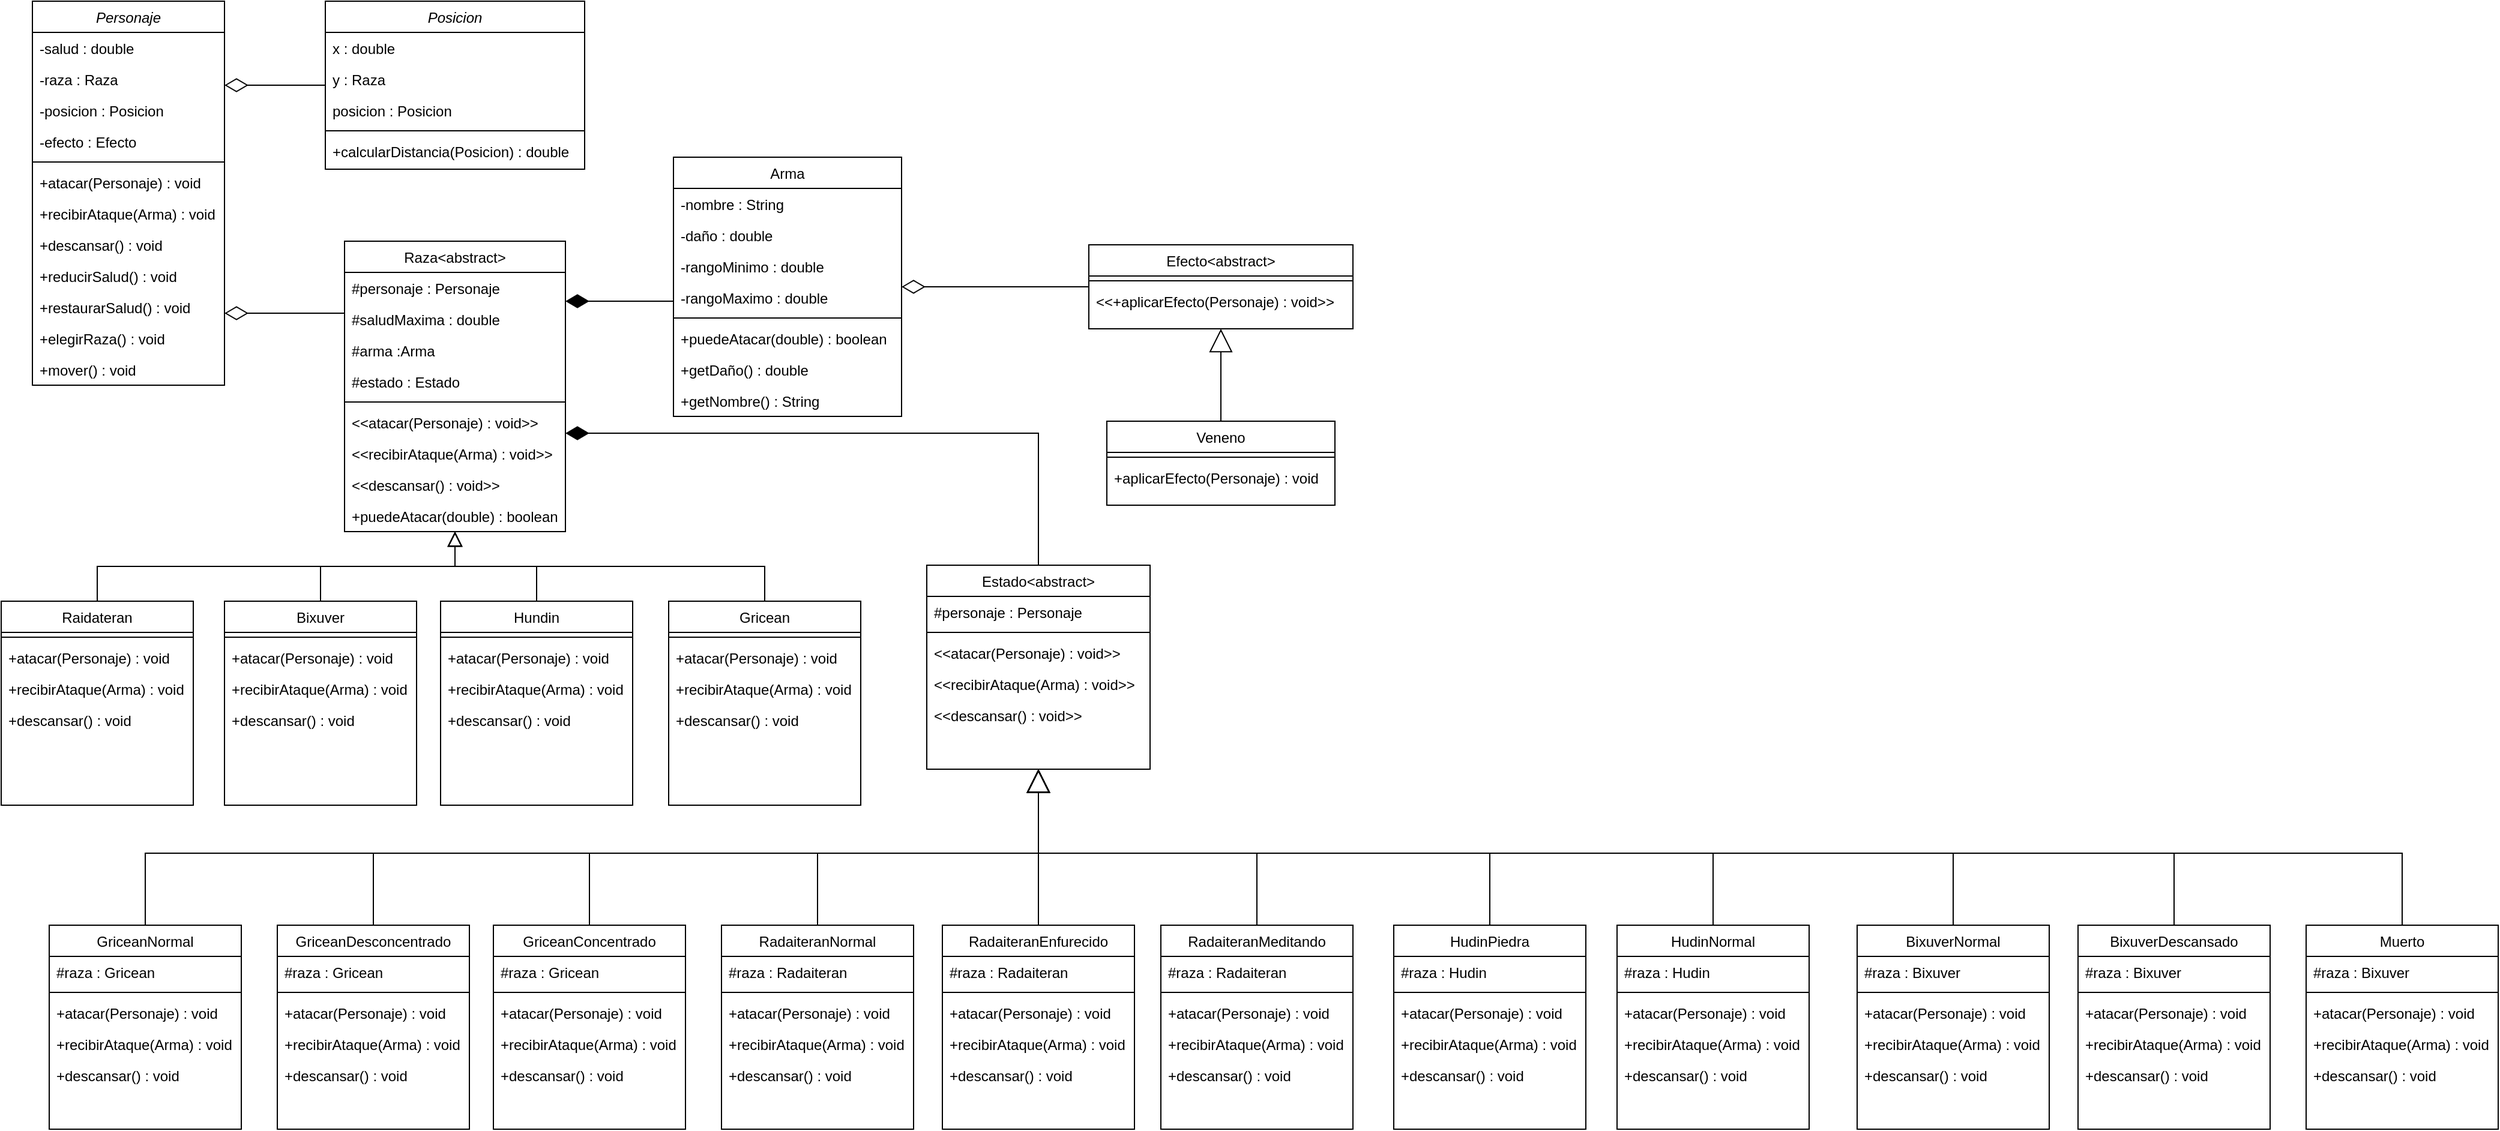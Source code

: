 <mxfile version="14.6.13" type="device"><diagram id="sME_rO4m1SNO10DToMWb" name="Diagrama de Clases"><mxGraphModel dx="1209" dy="706" grid="1" gridSize="10" guides="1" tooltips="1" connect="1" arrows="1" fold="1" page="1" pageScale="1" pageWidth="827" pageHeight="1169" math="0" shadow="0"><root><mxCell id="cD3tNGXWczzvso1LRP2C-0"/><mxCell id="cD3tNGXWczzvso1LRP2C-1" parent="cD3tNGXWczzvso1LRP2C-0"/><mxCell id="-Hgrl1qfv0uFkdF4C7I_-9" style="edgeStyle=orthogonalEdgeStyle;rounded=0;orthogonalLoop=1;jettySize=auto;html=1;endArrow=diamondThin;endFill=0;endSize=17;" parent="cD3tNGXWczzvso1LRP2C-1" source="-Hgrl1qfv0uFkdF4C7I_-1" target="CgbxHy-7wSSaci2g9lgz-0" edge="1"><mxGeometry relative="1" as="geometry"><Array as="points"><mxPoint x="210" y="90"/><mxPoint x="210" y="90"/></Array></mxGeometry></mxCell><mxCell id="CgbxHy-7wSSaci2g9lgz-0" value="Personaje" style="swimlane;fontStyle=2;align=center;verticalAlign=top;childLayout=stackLayout;horizontal=1;startSize=26;horizontalStack=0;resizeParent=1;resizeLast=0;collapsible=1;marginBottom=0;rounded=0;shadow=0;strokeWidth=1;" parent="cD3tNGXWczzvso1LRP2C-1" vertex="1"><mxGeometry x="26" y="20" width="160" height="320" as="geometry"><mxRectangle x="230" y="140" width="160" height="26" as="alternateBounds"/></mxGeometry></mxCell><mxCell id="CgbxHy-7wSSaci2g9lgz-2" value="-salud : double" style="text;align=left;verticalAlign=top;spacingLeft=4;spacingRight=4;overflow=hidden;rotatable=0;points=[[0,0.5],[1,0.5]];portConstraint=eastwest;rounded=0;shadow=0;html=0;" parent="CgbxHy-7wSSaci2g9lgz-0" vertex="1"><mxGeometry y="26" width="160" height="26" as="geometry"/></mxCell><mxCell id="CgbxHy-7wSSaci2g9lgz-3" value="-raza : Raza" style="text;align=left;verticalAlign=top;spacingLeft=4;spacingRight=4;overflow=hidden;rotatable=0;points=[[0,0.5],[1,0.5]];portConstraint=eastwest;rounded=0;shadow=0;html=0;" parent="CgbxHy-7wSSaci2g9lgz-0" vertex="1"><mxGeometry y="52" width="160" height="26" as="geometry"/></mxCell><mxCell id="CgbxHy-7wSSaci2g9lgz-67" value="-posicion : Posicion" style="text;align=left;verticalAlign=top;spacingLeft=4;spacingRight=4;overflow=hidden;rotatable=0;points=[[0,0.5],[1,0.5]];portConstraint=eastwest;rounded=0;shadow=0;html=0;" parent="CgbxHy-7wSSaci2g9lgz-0" vertex="1"><mxGeometry y="78" width="160" height="26" as="geometry"/></mxCell><mxCell id="-Hgrl1qfv0uFkdF4C7I_-45" value="-efecto : Efecto" style="text;align=left;verticalAlign=top;spacingLeft=4;spacingRight=4;overflow=hidden;rotatable=0;points=[[0,0.5],[1,0.5]];portConstraint=eastwest;rounded=0;shadow=0;html=0;" parent="CgbxHy-7wSSaci2g9lgz-0" vertex="1"><mxGeometry y="104" width="160" height="26" as="geometry"/></mxCell><mxCell id="CgbxHy-7wSSaci2g9lgz-5" value="" style="line;html=1;strokeWidth=1;align=left;verticalAlign=middle;spacingTop=-1;spacingLeft=3;spacingRight=3;rotatable=0;labelPosition=right;points=[];portConstraint=eastwest;" parent="CgbxHy-7wSSaci2g9lgz-0" vertex="1"><mxGeometry y="130" width="160" height="8" as="geometry"/></mxCell><mxCell id="CgbxHy-7wSSaci2g9lgz-63" value="+atacar(Personaje) : void" style="text;align=left;verticalAlign=top;spacingLeft=4;spacingRight=4;overflow=hidden;rotatable=0;points=[[0,0.5],[1,0.5]];portConstraint=eastwest;" parent="CgbxHy-7wSSaci2g9lgz-0" vertex="1"><mxGeometry y="138" width="160" height="26" as="geometry"/></mxCell><mxCell id="CgbxHy-7wSSaci2g9lgz-64" value="+recibirAtaque(Arma) : void" style="text;align=left;verticalAlign=top;spacingLeft=4;spacingRight=4;overflow=hidden;rotatable=0;points=[[0,0.5],[1,0.5]];portConstraint=eastwest;" parent="CgbxHy-7wSSaci2g9lgz-0" vertex="1"><mxGeometry y="164" width="160" height="26" as="geometry"/></mxCell><mxCell id="CgbxHy-7wSSaci2g9lgz-65" value="+descansar() : void" style="text;align=left;verticalAlign=top;spacingLeft=4;spacingRight=4;overflow=hidden;rotatable=0;points=[[0,0.5],[1,0.5]];portConstraint=eastwest;" parent="CgbxHy-7wSSaci2g9lgz-0" vertex="1"><mxGeometry y="190" width="160" height="26" as="geometry"/></mxCell><mxCell id="-Hgrl1qfv0uFkdF4C7I_-10" value="+reducirSalud() : void" style="text;align=left;verticalAlign=top;spacingLeft=4;spacingRight=4;overflow=hidden;rotatable=0;points=[[0,0.5],[1,0.5]];portConstraint=eastwest;" parent="CgbxHy-7wSSaci2g9lgz-0" vertex="1"><mxGeometry y="216" width="160" height="26" as="geometry"/></mxCell><mxCell id="-Hgrl1qfv0uFkdF4C7I_-11" value="+restaurarSalud() : void" style="text;align=left;verticalAlign=top;spacingLeft=4;spacingRight=4;overflow=hidden;rotatable=0;points=[[0,0.5],[1,0.5]];portConstraint=eastwest;" parent="CgbxHy-7wSSaci2g9lgz-0" vertex="1"><mxGeometry y="242" width="160" height="26" as="geometry"/></mxCell><mxCell id="-Hgrl1qfv0uFkdF4C7I_-13" value="+elegirRaza() : void" style="text;align=left;verticalAlign=top;spacingLeft=4;spacingRight=4;overflow=hidden;rotatable=0;points=[[0,0.5],[1,0.5]];portConstraint=eastwest;" parent="CgbxHy-7wSSaci2g9lgz-0" vertex="1"><mxGeometry y="268" width="160" height="26" as="geometry"/></mxCell><mxCell id="-Hgrl1qfv0uFkdF4C7I_-14" value="+mover() : void" style="text;align=left;verticalAlign=top;spacingLeft=4;spacingRight=4;overflow=hidden;rotatable=0;points=[[0,0.5],[1,0.5]];portConstraint=eastwest;" parent="CgbxHy-7wSSaci2g9lgz-0" vertex="1"><mxGeometry y="294" width="160" height="26" as="geometry"/></mxCell><mxCell id="CgbxHy-7wSSaci2g9lgz-6" value="" style="endArrow=block;endSize=10;endFill=0;shadow=0;strokeWidth=1;rounded=0;edgeStyle=elbowEdgeStyle;elbow=vertical;" parent="cD3tNGXWczzvso1LRP2C-1" source="CgbxHy-7wSSaci2g9lgz-39" target="CgbxHy-7wSSaci2g9lgz-8" edge="1"><mxGeometry width="160" relative="1" as="geometry"><mxPoint x="226" y="510" as="sourcePoint"/><mxPoint x="-54" y="323" as="targetPoint"/></mxGeometry></mxCell><mxCell id="CgbxHy-7wSSaci2g9lgz-7" value="" style="endArrow=block;endSize=10;endFill=0;shadow=0;strokeWidth=1;rounded=0;edgeStyle=elbowEdgeStyle;elbow=vertical;" parent="cD3tNGXWczzvso1LRP2C-1" source="CgbxHy-7wSSaci2g9lgz-25" target="CgbxHy-7wSSaci2g9lgz-8" edge="1"><mxGeometry width="160" relative="1" as="geometry"><mxPoint x="446" y="530" as="sourcePoint"/><mxPoint x="56" y="391" as="targetPoint"/></mxGeometry></mxCell><mxCell id="CgbxHy-7wSSaci2g9lgz-8" value="Raza&lt;abstract&gt;" style="swimlane;fontStyle=0;align=center;verticalAlign=top;childLayout=stackLayout;horizontal=1;startSize=26;horizontalStack=0;resizeParent=1;resizeLast=0;collapsible=1;marginBottom=0;rounded=0;shadow=0;strokeWidth=1;" parent="cD3tNGXWczzvso1LRP2C-1" vertex="1"><mxGeometry x="286" y="220" width="184" height="242" as="geometry"><mxRectangle x="550" y="140" width="160" height="26" as="alternateBounds"/></mxGeometry></mxCell><mxCell id="CgbxHy-7wSSaci2g9lgz-62" value="#personaje : Personaje" style="text;align=left;verticalAlign=top;spacingLeft=4;spacingRight=4;overflow=hidden;rotatable=0;points=[[0,0.5],[1,0.5]];portConstraint=eastwest;" parent="CgbxHy-7wSSaci2g9lgz-8" vertex="1"><mxGeometry y="26" width="184" height="26" as="geometry"/></mxCell><mxCell id="CgbxHy-7wSSaci2g9lgz-9" value="#saludMaxima : double" style="text;align=left;verticalAlign=top;spacingLeft=4;spacingRight=4;overflow=hidden;rotatable=0;points=[[0,0.5],[1,0.5]];portConstraint=eastwest;" parent="CgbxHy-7wSSaci2g9lgz-8" vertex="1"><mxGeometry y="52" width="184" height="26" as="geometry"/></mxCell><mxCell id="CgbxHy-7wSSaci2g9lgz-10" value="#arma :Arma" style="text;align=left;verticalAlign=top;spacingLeft=4;spacingRight=4;overflow=hidden;rotatable=0;points=[[0,0.5],[1,0.5]];portConstraint=eastwest;rounded=0;shadow=0;html=0;" parent="CgbxHy-7wSSaci2g9lgz-8" vertex="1"><mxGeometry y="78" width="184" height="26" as="geometry"/></mxCell><mxCell id="CgbxHy-7wSSaci2g9lgz-66" value="#estado : Estado" style="text;align=left;verticalAlign=top;spacingLeft=4;spacingRight=4;overflow=hidden;rotatable=0;points=[[0,0.5],[1,0.5]];portConstraint=eastwest;rounded=0;shadow=0;html=0;" parent="CgbxHy-7wSSaci2g9lgz-8" vertex="1"><mxGeometry y="104" width="184" height="26" as="geometry"/></mxCell><mxCell id="CgbxHy-7wSSaci2g9lgz-11" value="" style="line;html=1;strokeWidth=1;align=left;verticalAlign=middle;spacingTop=-1;spacingLeft=3;spacingRight=3;rotatable=0;labelPosition=right;points=[];portConstraint=eastwest;" parent="CgbxHy-7wSSaci2g9lgz-8" vertex="1"><mxGeometry y="130" width="184" height="8" as="geometry"/></mxCell><mxCell id="CgbxHy-7wSSaci2g9lgz-12" value="&lt;&lt;atacar(Personaje) : void&gt;&gt;" style="text;align=left;verticalAlign=top;spacingLeft=4;spacingRight=4;overflow=hidden;rotatable=0;points=[[0,0.5],[1,0.5]];portConstraint=eastwest;" parent="CgbxHy-7wSSaci2g9lgz-8" vertex="1"><mxGeometry y="138" width="184" height="26" as="geometry"/></mxCell><mxCell id="CgbxHy-7wSSaci2g9lgz-13" value="&lt;&lt;recibirAtaque(Arma) : void&gt;&gt;" style="text;align=left;verticalAlign=top;spacingLeft=4;spacingRight=4;overflow=hidden;rotatable=0;points=[[0,0.5],[1,0.5]];portConstraint=eastwest;" parent="CgbxHy-7wSSaci2g9lgz-8" vertex="1"><mxGeometry y="164" width="184" height="26" as="geometry"/></mxCell><mxCell id="CgbxHy-7wSSaci2g9lgz-14" value="&lt;&lt;descansar() : void&gt;&gt;" style="text;align=left;verticalAlign=top;spacingLeft=4;spacingRight=4;overflow=hidden;rotatable=0;points=[[0,0.5],[1,0.5]];portConstraint=eastwest;" parent="CgbxHy-7wSSaci2g9lgz-8" vertex="1"><mxGeometry y="190" width="184" height="26" as="geometry"/></mxCell><mxCell id="-Hgrl1qfv0uFkdF4C7I_-15" value="+puedeAtacar(double) : boolean" style="text;align=left;verticalAlign=top;spacingLeft=4;spacingRight=4;overflow=hidden;rotatable=0;points=[[0,0.5],[1,0.5]];portConstraint=eastwest;" parent="CgbxHy-7wSSaci2g9lgz-8" vertex="1"><mxGeometry y="216" width="184" height="26" as="geometry"/></mxCell><mxCell id="CgbxHy-7wSSaci2g9lgz-15" value="" style="endArrow=diamondThin;shadow=0;strokeWidth=1;rounded=0;endFill=0;edgeStyle=elbowEdgeStyle;elbow=vertical;endSize=17;" parent="cD3tNGXWczzvso1LRP2C-1" source="CgbxHy-7wSSaci2g9lgz-8" target="CgbxHy-7wSSaci2g9lgz-0" edge="1"><mxGeometry x="0.5" y="41" relative="1" as="geometry"><mxPoint x="286" y="312" as="sourcePoint"/><mxPoint x="126" y="312" as="targetPoint"/><mxPoint x="-40" y="32" as="offset"/></mxGeometry></mxCell><mxCell id="CgbxHy-7wSSaci2g9lgz-16" style="edgeStyle=orthogonalEdgeStyle;rounded=0;orthogonalLoop=1;jettySize=auto;html=1;endArrow=diamondThin;endFill=1;endSize=17;" parent="cD3tNGXWczzvso1LRP2C-1" source="CgbxHy-7wSSaci2g9lgz-17" target="CgbxHy-7wSSaci2g9lgz-8" edge="1"><mxGeometry relative="1" as="geometry"><Array as="points"><mxPoint x="510" y="270"/><mxPoint x="510" y="270"/></Array></mxGeometry></mxCell><mxCell id="CgbxHy-7wSSaci2g9lgz-17" value="Arma" style="swimlane;fontStyle=0;align=center;verticalAlign=top;childLayout=stackLayout;horizontal=1;startSize=26;horizontalStack=0;resizeParent=1;resizeLast=0;collapsible=1;marginBottom=0;rounded=0;shadow=0;strokeWidth=1;" parent="cD3tNGXWczzvso1LRP2C-1" vertex="1"><mxGeometry x="560" y="150" width="190" height="216" as="geometry"><mxRectangle x="550" y="140" width="160" height="26" as="alternateBounds"/></mxGeometry></mxCell><mxCell id="-Hgrl1qfv0uFkdF4C7I_-0" value="-nombre : String" style="text;align=left;verticalAlign=top;spacingLeft=4;spacingRight=4;overflow=hidden;rotatable=0;points=[[0,0.5],[1,0.5]];portConstraint=eastwest;" parent="CgbxHy-7wSSaci2g9lgz-17" vertex="1"><mxGeometry y="26" width="190" height="26" as="geometry"/></mxCell><mxCell id="CgbxHy-7wSSaci2g9lgz-18" value="-daño : double" style="text;align=left;verticalAlign=top;spacingLeft=4;spacingRight=4;overflow=hidden;rotatable=0;points=[[0,0.5],[1,0.5]];portConstraint=eastwest;" parent="CgbxHy-7wSSaci2g9lgz-17" vertex="1"><mxGeometry y="52" width="190" height="26" as="geometry"/></mxCell><mxCell id="CgbxHy-7wSSaci2g9lgz-19" value="-rangoMinimo : double" style="text;align=left;verticalAlign=top;spacingLeft=4;spacingRight=4;overflow=hidden;rotatable=0;points=[[0,0.5],[1,0.5]];portConstraint=eastwest;rounded=0;shadow=0;html=0;" parent="CgbxHy-7wSSaci2g9lgz-17" vertex="1"><mxGeometry y="78" width="190" height="26" as="geometry"/></mxCell><mxCell id="CgbxHy-7wSSaci2g9lgz-20" value="-rangoMaximo : double" style="text;align=left;verticalAlign=top;spacingLeft=4;spacingRight=4;overflow=hidden;rotatable=0;points=[[0,0.5],[1,0.5]];portConstraint=eastwest;rounded=0;shadow=0;html=0;" parent="CgbxHy-7wSSaci2g9lgz-17" vertex="1"><mxGeometry y="104" width="190" height="26" as="geometry"/></mxCell><mxCell id="CgbxHy-7wSSaci2g9lgz-21" value="" style="line;html=1;strokeWidth=1;align=left;verticalAlign=middle;spacingTop=-1;spacingLeft=3;spacingRight=3;rotatable=0;labelPosition=right;points=[];portConstraint=eastwest;" parent="CgbxHy-7wSSaci2g9lgz-17" vertex="1"><mxGeometry y="130" width="190" height="8" as="geometry"/></mxCell><mxCell id="CgbxHy-7wSSaci2g9lgz-22" value="+puedeAtacar(double) : boolean" style="text;align=left;verticalAlign=top;spacingLeft=4;spacingRight=4;overflow=hidden;rotatable=0;points=[[0,0.5],[1,0.5]];portConstraint=eastwest;" parent="CgbxHy-7wSSaci2g9lgz-17" vertex="1"><mxGeometry y="138" width="190" height="26" as="geometry"/></mxCell><mxCell id="CgbxHy-7wSSaci2g9lgz-23" value="+getDaño() : double" style="text;align=left;verticalAlign=top;spacingLeft=4;spacingRight=4;overflow=hidden;rotatable=0;points=[[0,0.5],[1,0.5]];portConstraint=eastwest;" parent="CgbxHy-7wSSaci2g9lgz-17" vertex="1"><mxGeometry y="164" width="190" height="26" as="geometry"/></mxCell><mxCell id="CgbxHy-7wSSaci2g9lgz-24" value="+getNombre() : String" style="text;align=left;verticalAlign=top;spacingLeft=4;spacingRight=4;overflow=hidden;rotatable=0;points=[[0,0.5],[1,0.5]];portConstraint=eastwest;" parent="CgbxHy-7wSSaci2g9lgz-17" vertex="1"><mxGeometry y="190" width="190" height="26" as="geometry"/></mxCell><mxCell id="CgbxHy-7wSSaci2g9lgz-25" value="Hundin" style="swimlane;fontStyle=0;align=center;verticalAlign=top;childLayout=stackLayout;horizontal=1;startSize=26;horizontalStack=0;resizeParent=1;resizeLast=0;collapsible=1;marginBottom=0;rounded=0;shadow=0;strokeWidth=1;" parent="cD3tNGXWczzvso1LRP2C-1" vertex="1"><mxGeometry x="366" y="520" width="160" height="170" as="geometry"><mxRectangle x="550" y="140" width="160" height="26" as="alternateBounds"/></mxGeometry></mxCell><mxCell id="CgbxHy-7wSSaci2g9lgz-28" value="" style="line;html=1;strokeWidth=1;align=left;verticalAlign=middle;spacingTop=-1;spacingLeft=3;spacingRight=3;rotatable=0;labelPosition=right;points=[];portConstraint=eastwest;" parent="CgbxHy-7wSSaci2g9lgz-25" vertex="1"><mxGeometry y="26" width="160" height="8" as="geometry"/></mxCell><mxCell id="CgbxHy-7wSSaci2g9lgz-29" value="+atacar(Personaje) : void" style="text;align=left;verticalAlign=top;spacingLeft=4;spacingRight=4;overflow=hidden;rotatable=0;points=[[0,0.5],[1,0.5]];portConstraint=eastwest;" parent="CgbxHy-7wSSaci2g9lgz-25" vertex="1"><mxGeometry y="34" width="160" height="26" as="geometry"/></mxCell><mxCell id="CgbxHy-7wSSaci2g9lgz-30" value="+recibirAtaque(Arma) : void" style="text;align=left;verticalAlign=top;spacingLeft=4;spacingRight=4;overflow=hidden;rotatable=0;points=[[0,0.5],[1,0.5]];portConstraint=eastwest;" parent="CgbxHy-7wSSaci2g9lgz-25" vertex="1"><mxGeometry y="60" width="160" height="26" as="geometry"/></mxCell><mxCell id="CgbxHy-7wSSaci2g9lgz-31" value="+descansar() : void" style="text;align=left;verticalAlign=top;spacingLeft=4;spacingRight=4;overflow=hidden;rotatable=0;points=[[0,0.5],[1,0.5]];portConstraint=eastwest;" parent="CgbxHy-7wSSaci2g9lgz-25" vertex="1"><mxGeometry y="86" width="160" height="26" as="geometry"/></mxCell><mxCell id="CgbxHy-7wSSaci2g9lgz-32" value="Gricean" style="swimlane;fontStyle=0;align=center;verticalAlign=top;childLayout=stackLayout;horizontal=1;startSize=26;horizontalStack=0;resizeParent=1;resizeLast=0;collapsible=1;marginBottom=0;rounded=0;shadow=0;strokeWidth=1;" parent="cD3tNGXWczzvso1LRP2C-1" vertex="1"><mxGeometry x="556" y="520" width="160" height="170" as="geometry"><mxRectangle x="550" y="140" width="160" height="26" as="alternateBounds"/></mxGeometry></mxCell><mxCell id="CgbxHy-7wSSaci2g9lgz-35" value="" style="line;html=1;strokeWidth=1;align=left;verticalAlign=middle;spacingTop=-1;spacingLeft=3;spacingRight=3;rotatable=0;labelPosition=right;points=[];portConstraint=eastwest;" parent="CgbxHy-7wSSaci2g9lgz-32" vertex="1"><mxGeometry y="26" width="160" height="8" as="geometry"/></mxCell><mxCell id="CgbxHy-7wSSaci2g9lgz-36" value="+atacar(Personaje) : void" style="text;align=left;verticalAlign=top;spacingLeft=4;spacingRight=4;overflow=hidden;rotatable=0;points=[[0,0.5],[1,0.5]];portConstraint=eastwest;" parent="CgbxHy-7wSSaci2g9lgz-32" vertex="1"><mxGeometry y="34" width="160" height="26" as="geometry"/></mxCell><mxCell id="CgbxHy-7wSSaci2g9lgz-37" value="+recibirAtaque(Arma) : void" style="text;align=left;verticalAlign=top;spacingLeft=4;spacingRight=4;overflow=hidden;rotatable=0;points=[[0,0.5],[1,0.5]];portConstraint=eastwest;" parent="CgbxHy-7wSSaci2g9lgz-32" vertex="1"><mxGeometry y="60" width="160" height="26" as="geometry"/></mxCell><mxCell id="CgbxHy-7wSSaci2g9lgz-38" value="+descansar() : void" style="text;align=left;verticalAlign=top;spacingLeft=4;spacingRight=4;overflow=hidden;rotatable=0;points=[[0,0.5],[1,0.5]];portConstraint=eastwest;" parent="CgbxHy-7wSSaci2g9lgz-32" vertex="1"><mxGeometry y="86" width="160" height="26" as="geometry"/></mxCell><mxCell id="CgbxHy-7wSSaci2g9lgz-39" value="Bixuver" style="swimlane;fontStyle=0;align=center;verticalAlign=top;childLayout=stackLayout;horizontal=1;startSize=26;horizontalStack=0;resizeParent=1;resizeLast=0;collapsible=1;marginBottom=0;rounded=0;shadow=0;strokeWidth=1;" parent="cD3tNGXWczzvso1LRP2C-1" vertex="1"><mxGeometry x="186" y="520" width="160" height="170" as="geometry"><mxRectangle x="550" y="140" width="160" height="26" as="alternateBounds"/></mxGeometry></mxCell><mxCell id="CgbxHy-7wSSaci2g9lgz-42" value="" style="line;html=1;strokeWidth=1;align=left;verticalAlign=middle;spacingTop=-1;spacingLeft=3;spacingRight=3;rotatable=0;labelPosition=right;points=[];portConstraint=eastwest;" parent="CgbxHy-7wSSaci2g9lgz-39" vertex="1"><mxGeometry y="26" width="160" height="8" as="geometry"/></mxCell><mxCell id="CgbxHy-7wSSaci2g9lgz-43" value="+atacar(Personaje) : void" style="text;align=left;verticalAlign=top;spacingLeft=4;spacingRight=4;overflow=hidden;rotatable=0;points=[[0,0.5],[1,0.5]];portConstraint=eastwest;" parent="CgbxHy-7wSSaci2g9lgz-39" vertex="1"><mxGeometry y="34" width="160" height="26" as="geometry"/></mxCell><mxCell id="CgbxHy-7wSSaci2g9lgz-44" value="+recibirAtaque(Arma) : void" style="text;align=left;verticalAlign=top;spacingLeft=4;spacingRight=4;overflow=hidden;rotatable=0;points=[[0,0.5],[1,0.5]];portConstraint=eastwest;" parent="CgbxHy-7wSSaci2g9lgz-39" vertex="1"><mxGeometry y="60" width="160" height="26" as="geometry"/></mxCell><mxCell id="CgbxHy-7wSSaci2g9lgz-45" value="+descansar() : void" style="text;align=left;verticalAlign=top;spacingLeft=4;spacingRight=4;overflow=hidden;rotatable=0;points=[[0,0.5],[1,0.5]];portConstraint=eastwest;" parent="CgbxHy-7wSSaci2g9lgz-39" vertex="1"><mxGeometry y="86" width="160" height="26" as="geometry"/></mxCell><mxCell id="CgbxHy-7wSSaci2g9lgz-46" value="Raidateran" style="swimlane;fontStyle=0;align=center;verticalAlign=top;childLayout=stackLayout;horizontal=1;startSize=26;horizontalStack=0;resizeParent=1;resizeLast=0;collapsible=1;marginBottom=0;rounded=0;shadow=0;strokeWidth=1;" parent="cD3tNGXWczzvso1LRP2C-1" vertex="1"><mxGeometry y="520" width="160" height="170" as="geometry"><mxRectangle x="550" y="140" width="160" height="26" as="alternateBounds"/></mxGeometry></mxCell><mxCell id="CgbxHy-7wSSaci2g9lgz-49" value="" style="line;html=1;strokeWidth=1;align=left;verticalAlign=middle;spacingTop=-1;spacingLeft=3;spacingRight=3;rotatable=0;labelPosition=right;points=[];portConstraint=eastwest;" parent="CgbxHy-7wSSaci2g9lgz-46" vertex="1"><mxGeometry y="26" width="160" height="8" as="geometry"/></mxCell><mxCell id="CgbxHy-7wSSaci2g9lgz-50" value="+atacar(Personaje) : void" style="text;align=left;verticalAlign=top;spacingLeft=4;spacingRight=4;overflow=hidden;rotatable=0;points=[[0,0.5],[1,0.5]];portConstraint=eastwest;" parent="CgbxHy-7wSSaci2g9lgz-46" vertex="1"><mxGeometry y="34" width="160" height="26" as="geometry"/></mxCell><mxCell id="CgbxHy-7wSSaci2g9lgz-51" value="+recibirAtaque(Arma) : void" style="text;align=left;verticalAlign=top;spacingLeft=4;spacingRight=4;overflow=hidden;rotatable=0;points=[[0,0.5],[1,0.5]];portConstraint=eastwest;" parent="CgbxHy-7wSSaci2g9lgz-46" vertex="1"><mxGeometry y="60" width="160" height="26" as="geometry"/></mxCell><mxCell id="CgbxHy-7wSSaci2g9lgz-52" value="+descansar() : void" style="text;align=left;verticalAlign=top;spacingLeft=4;spacingRight=4;overflow=hidden;rotatable=0;points=[[0,0.5],[1,0.5]];portConstraint=eastwest;" parent="CgbxHy-7wSSaci2g9lgz-46" vertex="1"><mxGeometry y="86" width="160" height="26" as="geometry"/></mxCell><mxCell id="CgbxHy-7wSSaci2g9lgz-53" value="" style="endArrow=block;endSize=10;endFill=0;shadow=0;strokeWidth=1;rounded=0;edgeStyle=elbowEdgeStyle;elbow=vertical;" parent="cD3tNGXWczzvso1LRP2C-1" source="CgbxHy-7wSSaci2g9lgz-46" target="CgbxHy-7wSSaci2g9lgz-8" edge="1"><mxGeometry width="160" relative="1" as="geometry"><mxPoint x="236" y="520" as="sourcePoint"/><mxPoint x="326" y="250" as="targetPoint"/></mxGeometry></mxCell><mxCell id="CgbxHy-7wSSaci2g9lgz-54" value="" style="endArrow=block;endSize=10;endFill=0;shadow=0;strokeWidth=1;rounded=0;edgeStyle=elbowEdgeStyle;elbow=vertical;" parent="cD3tNGXWczzvso1LRP2C-1" source="CgbxHy-7wSSaci2g9lgz-32" target="CgbxHy-7wSSaci2g9lgz-8" edge="1"><mxGeometry width="160" relative="1" as="geometry"><mxPoint x="246" y="530" as="sourcePoint"/><mxPoint x="354" y="430" as="targetPoint"/></mxGeometry></mxCell><mxCell id="CgbxHy-7wSSaci2g9lgz-55" value="Estado&lt;abstract&gt;" style="swimlane;fontStyle=0;align=center;verticalAlign=top;childLayout=stackLayout;horizontal=1;startSize=26;horizontalStack=0;resizeParent=1;resizeLast=0;collapsible=1;marginBottom=0;rounded=0;shadow=0;strokeWidth=1;" parent="cD3tNGXWczzvso1LRP2C-1" vertex="1"><mxGeometry x="771" y="490" width="186" height="170" as="geometry"><mxRectangle x="550" y="140" width="160" height="26" as="alternateBounds"/></mxGeometry></mxCell><mxCell id="CgbxHy-7wSSaci2g9lgz-56" value="#personaje : Personaje" style="text;align=left;verticalAlign=top;spacingLeft=4;spacingRight=4;overflow=hidden;rotatable=0;points=[[0,0.5],[1,0.5]];portConstraint=eastwest;" parent="CgbxHy-7wSSaci2g9lgz-55" vertex="1"><mxGeometry y="26" width="186" height="26" as="geometry"/></mxCell><mxCell id="CgbxHy-7wSSaci2g9lgz-58" value="" style="line;html=1;strokeWidth=1;align=left;verticalAlign=middle;spacingTop=-1;spacingLeft=3;spacingRight=3;rotatable=0;labelPosition=right;points=[];portConstraint=eastwest;" parent="CgbxHy-7wSSaci2g9lgz-55" vertex="1"><mxGeometry y="52" width="186" height="8" as="geometry"/></mxCell><mxCell id="CgbxHy-7wSSaci2g9lgz-59" value="&lt;&lt;atacar(Personaje) : void&gt;&gt;" style="text;align=left;verticalAlign=top;spacingLeft=4;spacingRight=4;overflow=hidden;rotatable=0;points=[[0,0.5],[1,0.5]];portConstraint=eastwest;" parent="CgbxHy-7wSSaci2g9lgz-55" vertex="1"><mxGeometry y="60" width="186" height="26" as="geometry"/></mxCell><mxCell id="CgbxHy-7wSSaci2g9lgz-60" value="&lt;&lt;recibirAtaque(Arma) : void&gt;&gt;" style="text;align=left;verticalAlign=top;spacingLeft=4;spacingRight=4;overflow=hidden;rotatable=0;points=[[0,0.5],[1,0.5]];portConstraint=eastwest;" parent="CgbxHy-7wSSaci2g9lgz-55" vertex="1"><mxGeometry y="86" width="186" height="26" as="geometry"/></mxCell><mxCell id="CgbxHy-7wSSaci2g9lgz-61" value="&lt;&lt;descansar() : void&gt;&gt;" style="text;align=left;verticalAlign=top;spacingLeft=4;spacingRight=4;overflow=hidden;rotatable=0;points=[[0,0.5],[1,0.5]];portConstraint=eastwest;" parent="CgbxHy-7wSSaci2g9lgz-55" vertex="1"><mxGeometry y="112" width="186" height="26" as="geometry"/></mxCell><mxCell id="CgbxHy-7wSSaci2g9lgz-112" style="edgeStyle=orthogonalEdgeStyle;rounded=0;orthogonalLoop=1;jettySize=auto;html=1;endArrow=block;endFill=0;endSize=17;" parent="cD3tNGXWczzvso1LRP2C-1" source="CgbxHy-7wSSaci2g9lgz-68" target="CgbxHy-7wSSaci2g9lgz-55" edge="1"><mxGeometry relative="1" as="geometry"><Array as="points"><mxPoint x="310" y="730"/><mxPoint x="864" y="730"/></Array></mxGeometry></mxCell><mxCell id="CgbxHy-7wSSaci2g9lgz-68" value="GriceanDesconcentrado" style="swimlane;fontStyle=0;align=center;verticalAlign=top;childLayout=stackLayout;horizontal=1;startSize=26;horizontalStack=0;resizeParent=1;resizeLast=0;collapsible=1;marginBottom=0;rounded=0;shadow=0;strokeWidth=1;" parent="cD3tNGXWczzvso1LRP2C-1" vertex="1"><mxGeometry x="230" y="790" width="160" height="170" as="geometry"><mxRectangle x="550" y="140" width="160" height="26" as="alternateBounds"/></mxGeometry></mxCell><mxCell id="CgbxHy-7wSSaci2g9lgz-69" value="#raza : Gricean" style="text;align=left;verticalAlign=top;spacingLeft=4;spacingRight=4;overflow=hidden;rotatable=0;points=[[0,0.5],[1,0.5]];portConstraint=eastwest;" parent="CgbxHy-7wSSaci2g9lgz-68" vertex="1"><mxGeometry y="26" width="160" height="26" as="geometry"/></mxCell><mxCell id="CgbxHy-7wSSaci2g9lgz-70" value="" style="line;html=1;strokeWidth=1;align=left;verticalAlign=middle;spacingTop=-1;spacingLeft=3;spacingRight=3;rotatable=0;labelPosition=right;points=[];portConstraint=eastwest;" parent="CgbxHy-7wSSaci2g9lgz-68" vertex="1"><mxGeometry y="52" width="160" height="8" as="geometry"/></mxCell><mxCell id="CgbxHy-7wSSaci2g9lgz-71" value="+atacar(Personaje) : void" style="text;align=left;verticalAlign=top;spacingLeft=4;spacingRight=4;overflow=hidden;rotatable=0;points=[[0,0.5],[1,0.5]];portConstraint=eastwest;" parent="CgbxHy-7wSSaci2g9lgz-68" vertex="1"><mxGeometry y="60" width="160" height="26" as="geometry"/></mxCell><mxCell id="CgbxHy-7wSSaci2g9lgz-72" value="+recibirAtaque(Arma) : void" style="text;align=left;verticalAlign=top;spacingLeft=4;spacingRight=4;overflow=hidden;rotatable=0;points=[[0,0.5],[1,0.5]];portConstraint=eastwest;" parent="CgbxHy-7wSSaci2g9lgz-68" vertex="1"><mxGeometry y="86" width="160" height="26" as="geometry"/></mxCell><mxCell id="CgbxHy-7wSSaci2g9lgz-73" value="+descansar() : void" style="text;align=left;verticalAlign=top;spacingLeft=4;spacingRight=4;overflow=hidden;rotatable=0;points=[[0,0.5],[1,0.5]];portConstraint=eastwest;" parent="CgbxHy-7wSSaci2g9lgz-68" vertex="1"><mxGeometry y="112" width="160" height="26" as="geometry"/></mxCell><mxCell id="CgbxHy-7wSSaci2g9lgz-121" style="edgeStyle=orthogonalEdgeStyle;rounded=0;orthogonalLoop=1;jettySize=auto;html=1;endArrow=block;endFill=0;endSize=17;" parent="cD3tNGXWczzvso1LRP2C-1" source="CgbxHy-7wSSaci2g9lgz-74" target="CgbxHy-7wSSaci2g9lgz-55" edge="1"><mxGeometry relative="1" as="geometry"><mxPoint x="890" y="510" as="targetPoint"/><Array as="points"><mxPoint x="490" y="730"/><mxPoint x="864" y="730"/></Array></mxGeometry></mxCell><mxCell id="CgbxHy-7wSSaci2g9lgz-74" value="GriceanConcentrado" style="swimlane;fontStyle=0;align=center;verticalAlign=top;childLayout=stackLayout;horizontal=1;startSize=26;horizontalStack=0;resizeParent=1;resizeLast=0;collapsible=1;marginBottom=0;rounded=0;shadow=0;strokeWidth=1;" parent="cD3tNGXWczzvso1LRP2C-1" vertex="1"><mxGeometry x="410" y="790" width="160" height="170" as="geometry"><mxRectangle x="550" y="140" width="160" height="26" as="alternateBounds"/></mxGeometry></mxCell><mxCell id="CgbxHy-7wSSaci2g9lgz-75" value="#raza : Gricean" style="text;align=left;verticalAlign=top;spacingLeft=4;spacingRight=4;overflow=hidden;rotatable=0;points=[[0,0.5],[1,0.5]];portConstraint=eastwest;" parent="CgbxHy-7wSSaci2g9lgz-74" vertex="1"><mxGeometry y="26" width="160" height="26" as="geometry"/></mxCell><mxCell id="CgbxHy-7wSSaci2g9lgz-76" value="" style="line;html=1;strokeWidth=1;align=left;verticalAlign=middle;spacingTop=-1;spacingLeft=3;spacingRight=3;rotatable=0;labelPosition=right;points=[];portConstraint=eastwest;" parent="CgbxHy-7wSSaci2g9lgz-74" vertex="1"><mxGeometry y="52" width="160" height="8" as="geometry"/></mxCell><mxCell id="CgbxHy-7wSSaci2g9lgz-77" value="+atacar(Personaje) : void" style="text;align=left;verticalAlign=top;spacingLeft=4;spacingRight=4;overflow=hidden;rotatable=0;points=[[0,0.5],[1,0.5]];portConstraint=eastwest;" parent="CgbxHy-7wSSaci2g9lgz-74" vertex="1"><mxGeometry y="60" width="160" height="26" as="geometry"/></mxCell><mxCell id="CgbxHy-7wSSaci2g9lgz-78" value="+recibirAtaque(Arma) : void" style="text;align=left;verticalAlign=top;spacingLeft=4;spacingRight=4;overflow=hidden;rotatable=0;points=[[0,0.5],[1,0.5]];portConstraint=eastwest;" parent="CgbxHy-7wSSaci2g9lgz-74" vertex="1"><mxGeometry y="86" width="160" height="26" as="geometry"/></mxCell><mxCell id="CgbxHy-7wSSaci2g9lgz-79" value="+descansar() : void" style="text;align=left;verticalAlign=top;spacingLeft=4;spacingRight=4;overflow=hidden;rotatable=0;points=[[0,0.5],[1,0.5]];portConstraint=eastwest;" parent="CgbxHy-7wSSaci2g9lgz-74" vertex="1"><mxGeometry y="112" width="160" height="26" as="geometry"/></mxCell><mxCell id="CgbxHy-7wSSaci2g9lgz-122" style="edgeStyle=orthogonalEdgeStyle;rounded=0;orthogonalLoop=1;jettySize=auto;html=1;endArrow=block;endFill=0;endSize=17;" parent="cD3tNGXWczzvso1LRP2C-1" source="CgbxHy-7wSSaci2g9lgz-86" target="CgbxHy-7wSSaci2g9lgz-55" edge="1"><mxGeometry relative="1" as="geometry"><Array as="points"><mxPoint x="864" y="760"/><mxPoint x="864" y="760"/></Array></mxGeometry></mxCell><mxCell id="CgbxHy-7wSSaci2g9lgz-86" value="RadaiteranEnfurecido" style="swimlane;fontStyle=0;align=center;verticalAlign=top;childLayout=stackLayout;horizontal=1;startSize=26;horizontalStack=0;resizeParent=1;resizeLast=0;collapsible=1;marginBottom=0;rounded=0;shadow=0;strokeWidth=1;" parent="cD3tNGXWczzvso1LRP2C-1" vertex="1"><mxGeometry x="784" y="790" width="160" height="170" as="geometry"><mxRectangle x="550" y="140" width="160" height="26" as="alternateBounds"/></mxGeometry></mxCell><mxCell id="CgbxHy-7wSSaci2g9lgz-87" value="#raza : Radaiteran" style="text;align=left;verticalAlign=top;spacingLeft=4;spacingRight=4;overflow=hidden;rotatable=0;points=[[0,0.5],[1,0.5]];portConstraint=eastwest;" parent="CgbxHy-7wSSaci2g9lgz-86" vertex="1"><mxGeometry y="26" width="160" height="26" as="geometry"/></mxCell><mxCell id="CgbxHy-7wSSaci2g9lgz-88" value="" style="line;html=1;strokeWidth=1;align=left;verticalAlign=middle;spacingTop=-1;spacingLeft=3;spacingRight=3;rotatable=0;labelPosition=right;points=[];portConstraint=eastwest;" parent="CgbxHy-7wSSaci2g9lgz-86" vertex="1"><mxGeometry y="52" width="160" height="8" as="geometry"/></mxCell><mxCell id="CgbxHy-7wSSaci2g9lgz-89" value="+atacar(Personaje) : void" style="text;align=left;verticalAlign=top;spacingLeft=4;spacingRight=4;overflow=hidden;rotatable=0;points=[[0,0.5],[1,0.5]];portConstraint=eastwest;" parent="CgbxHy-7wSSaci2g9lgz-86" vertex="1"><mxGeometry y="60" width="160" height="26" as="geometry"/></mxCell><mxCell id="CgbxHy-7wSSaci2g9lgz-90" value="+recibirAtaque(Arma) : void" style="text;align=left;verticalAlign=top;spacingLeft=4;spacingRight=4;overflow=hidden;rotatable=0;points=[[0,0.5],[1,0.5]];portConstraint=eastwest;" parent="CgbxHy-7wSSaci2g9lgz-86" vertex="1"><mxGeometry y="86" width="160" height="26" as="geometry"/></mxCell><mxCell id="CgbxHy-7wSSaci2g9lgz-91" value="+descansar() : void" style="text;align=left;verticalAlign=top;spacingLeft=4;spacingRight=4;overflow=hidden;rotatable=0;points=[[0,0.5],[1,0.5]];portConstraint=eastwest;" parent="CgbxHy-7wSSaci2g9lgz-86" vertex="1"><mxGeometry y="112" width="160" height="26" as="geometry"/></mxCell><mxCell id="CgbxHy-7wSSaci2g9lgz-124" style="edgeStyle=orthogonalEdgeStyle;rounded=0;orthogonalLoop=1;jettySize=auto;html=1;endArrow=block;endFill=0;endSize=17;" parent="cD3tNGXWczzvso1LRP2C-1" source="CgbxHy-7wSSaci2g9lgz-92" target="CgbxHy-7wSSaci2g9lgz-55" edge="1"><mxGeometry relative="1" as="geometry"><Array as="points"><mxPoint x="1426" y="730"/><mxPoint x="864" y="730"/></Array></mxGeometry></mxCell><mxCell id="CgbxHy-7wSSaci2g9lgz-92" value="HudinNormal" style="swimlane;fontStyle=0;align=center;verticalAlign=top;childLayout=stackLayout;horizontal=1;startSize=26;horizontalStack=0;resizeParent=1;resizeLast=0;collapsible=1;marginBottom=0;rounded=0;shadow=0;strokeWidth=1;" parent="cD3tNGXWczzvso1LRP2C-1" vertex="1"><mxGeometry x="1346" y="790" width="160" height="170" as="geometry"><mxRectangle x="550" y="140" width="160" height="26" as="alternateBounds"/></mxGeometry></mxCell><mxCell id="CgbxHy-7wSSaci2g9lgz-93" value="#raza : Hudin" style="text;align=left;verticalAlign=top;spacingLeft=4;spacingRight=4;overflow=hidden;rotatable=0;points=[[0,0.5],[1,0.5]];portConstraint=eastwest;" parent="CgbxHy-7wSSaci2g9lgz-92" vertex="1"><mxGeometry y="26" width="160" height="26" as="geometry"/></mxCell><mxCell id="CgbxHy-7wSSaci2g9lgz-94" value="" style="line;html=1;strokeWidth=1;align=left;verticalAlign=middle;spacingTop=-1;spacingLeft=3;spacingRight=3;rotatable=0;labelPosition=right;points=[];portConstraint=eastwest;" parent="CgbxHy-7wSSaci2g9lgz-92" vertex="1"><mxGeometry y="52" width="160" height="8" as="geometry"/></mxCell><mxCell id="CgbxHy-7wSSaci2g9lgz-95" value="+atacar(Personaje) : void" style="text;align=left;verticalAlign=top;spacingLeft=4;spacingRight=4;overflow=hidden;rotatable=0;points=[[0,0.5],[1,0.5]];portConstraint=eastwest;" parent="CgbxHy-7wSSaci2g9lgz-92" vertex="1"><mxGeometry y="60" width="160" height="26" as="geometry"/></mxCell><mxCell id="CgbxHy-7wSSaci2g9lgz-96" value="+recibirAtaque(Arma) : void" style="text;align=left;verticalAlign=top;spacingLeft=4;spacingRight=4;overflow=hidden;rotatable=0;points=[[0,0.5],[1,0.5]];portConstraint=eastwest;" parent="CgbxHy-7wSSaci2g9lgz-92" vertex="1"><mxGeometry y="86" width="160" height="26" as="geometry"/></mxCell><mxCell id="CgbxHy-7wSSaci2g9lgz-97" value="+descansar() : void" style="text;align=left;verticalAlign=top;spacingLeft=4;spacingRight=4;overflow=hidden;rotatable=0;points=[[0,0.5],[1,0.5]];portConstraint=eastwest;" parent="CgbxHy-7wSSaci2g9lgz-92" vertex="1"><mxGeometry y="112" width="160" height="26" as="geometry"/></mxCell><mxCell id="CgbxHy-7wSSaci2g9lgz-123" style="edgeStyle=orthogonalEdgeStyle;rounded=0;orthogonalLoop=1;jettySize=auto;html=1;endArrow=block;endFill=0;endSize=17;" parent="cD3tNGXWczzvso1LRP2C-1" source="CgbxHy-7wSSaci2g9lgz-98" target="CgbxHy-7wSSaci2g9lgz-55" edge="1"><mxGeometry relative="1" as="geometry"><Array as="points"><mxPoint x="1240" y="730"/><mxPoint x="864" y="730"/></Array></mxGeometry></mxCell><mxCell id="CgbxHy-7wSSaci2g9lgz-98" value="HudinPiedra" style="swimlane;fontStyle=0;align=center;verticalAlign=top;childLayout=stackLayout;horizontal=1;startSize=26;horizontalStack=0;resizeParent=1;resizeLast=0;collapsible=1;marginBottom=0;rounded=0;shadow=0;strokeWidth=1;" parent="cD3tNGXWczzvso1LRP2C-1" vertex="1"><mxGeometry x="1160" y="790" width="160" height="170" as="geometry"><mxRectangle x="550" y="140" width="160" height="26" as="alternateBounds"/></mxGeometry></mxCell><mxCell id="CgbxHy-7wSSaci2g9lgz-99" value="#raza : Hudin" style="text;align=left;verticalAlign=top;spacingLeft=4;spacingRight=4;overflow=hidden;rotatable=0;points=[[0,0.5],[1,0.5]];portConstraint=eastwest;" parent="CgbxHy-7wSSaci2g9lgz-98" vertex="1"><mxGeometry y="26" width="160" height="26" as="geometry"/></mxCell><mxCell id="CgbxHy-7wSSaci2g9lgz-100" value="" style="line;html=1;strokeWidth=1;align=left;verticalAlign=middle;spacingTop=-1;spacingLeft=3;spacingRight=3;rotatable=0;labelPosition=right;points=[];portConstraint=eastwest;" parent="CgbxHy-7wSSaci2g9lgz-98" vertex="1"><mxGeometry y="52" width="160" height="8" as="geometry"/></mxCell><mxCell id="CgbxHy-7wSSaci2g9lgz-101" value="+atacar(Personaje) : void" style="text;align=left;verticalAlign=top;spacingLeft=4;spacingRight=4;overflow=hidden;rotatable=0;points=[[0,0.5],[1,0.5]];portConstraint=eastwest;" parent="CgbxHy-7wSSaci2g9lgz-98" vertex="1"><mxGeometry y="60" width="160" height="26" as="geometry"/></mxCell><mxCell id="CgbxHy-7wSSaci2g9lgz-102" value="+recibirAtaque(Arma) : void" style="text;align=left;verticalAlign=top;spacingLeft=4;spacingRight=4;overflow=hidden;rotatable=0;points=[[0,0.5],[1,0.5]];portConstraint=eastwest;" parent="CgbxHy-7wSSaci2g9lgz-98" vertex="1"><mxGeometry y="86" width="160" height="26" as="geometry"/></mxCell><mxCell id="CgbxHy-7wSSaci2g9lgz-103" value="+descansar() : void" style="text;align=left;verticalAlign=top;spacingLeft=4;spacingRight=4;overflow=hidden;rotatable=0;points=[[0,0.5],[1,0.5]];portConstraint=eastwest;" parent="CgbxHy-7wSSaci2g9lgz-98" vertex="1"><mxGeometry y="112" width="160" height="26" as="geometry"/></mxCell><mxCell id="CgbxHy-7wSSaci2g9lgz-118" value="" style="endArrow=diamondThin;shadow=0;strokeWidth=1;rounded=0;endFill=1;edgeStyle=elbowEdgeStyle;elbow=vertical;endSize=17;" parent="cD3tNGXWczzvso1LRP2C-1" source="CgbxHy-7wSSaci2g9lgz-55" target="CgbxHy-7wSSaci2g9lgz-8" edge="1"><mxGeometry x="0.5" y="41" relative="1" as="geometry"><mxPoint x="746" y="268.667" as="sourcePoint"/><mxPoint x="456" y="268.667" as="targetPoint"/><mxPoint x="-40" y="32" as="offset"/><Array as="points"><mxPoint x="640" y="380"/></Array></mxGeometry></mxCell><mxCell id="CgbxHy-7wSSaci2g9lgz-131" style="edgeStyle=orthogonalEdgeStyle;rounded=0;orthogonalLoop=1;jettySize=auto;html=1;endArrow=block;endFill=0;endSize=17;" parent="cD3tNGXWczzvso1LRP2C-1" source="CgbxHy-7wSSaci2g9lgz-125" target="CgbxHy-7wSSaci2g9lgz-55" edge="1"><mxGeometry relative="1" as="geometry"><Array as="points"><mxPoint x="1046" y="730"/><mxPoint x="864" y="730"/></Array></mxGeometry></mxCell><mxCell id="CgbxHy-7wSSaci2g9lgz-125" value="RadaiteranMeditando" style="swimlane;fontStyle=0;align=center;verticalAlign=top;childLayout=stackLayout;horizontal=1;startSize=26;horizontalStack=0;resizeParent=1;resizeLast=0;collapsible=1;marginBottom=0;rounded=0;shadow=0;strokeWidth=1;" parent="cD3tNGXWczzvso1LRP2C-1" vertex="1"><mxGeometry x="966" y="790" width="160" height="170" as="geometry"><mxRectangle x="550" y="140" width="160" height="26" as="alternateBounds"/></mxGeometry></mxCell><mxCell id="CgbxHy-7wSSaci2g9lgz-126" value="#raza : Radaiteran" style="text;align=left;verticalAlign=top;spacingLeft=4;spacingRight=4;overflow=hidden;rotatable=0;points=[[0,0.5],[1,0.5]];portConstraint=eastwest;" parent="CgbxHy-7wSSaci2g9lgz-125" vertex="1"><mxGeometry y="26" width="160" height="26" as="geometry"/></mxCell><mxCell id="CgbxHy-7wSSaci2g9lgz-127" value="" style="line;html=1;strokeWidth=1;align=left;verticalAlign=middle;spacingTop=-1;spacingLeft=3;spacingRight=3;rotatable=0;labelPosition=right;points=[];portConstraint=eastwest;" parent="CgbxHy-7wSSaci2g9lgz-125" vertex="1"><mxGeometry y="52" width="160" height="8" as="geometry"/></mxCell><mxCell id="CgbxHy-7wSSaci2g9lgz-128" value="+atacar(Personaje) : void" style="text;align=left;verticalAlign=top;spacingLeft=4;spacingRight=4;overflow=hidden;rotatable=0;points=[[0,0.5],[1,0.5]];portConstraint=eastwest;" parent="CgbxHy-7wSSaci2g9lgz-125" vertex="1"><mxGeometry y="60" width="160" height="26" as="geometry"/></mxCell><mxCell id="CgbxHy-7wSSaci2g9lgz-129" value="+recibirAtaque(Arma) : void" style="text;align=left;verticalAlign=top;spacingLeft=4;spacingRight=4;overflow=hidden;rotatable=0;points=[[0,0.5],[1,0.5]];portConstraint=eastwest;" parent="CgbxHy-7wSSaci2g9lgz-125" vertex="1"><mxGeometry y="86" width="160" height="26" as="geometry"/></mxCell><mxCell id="CgbxHy-7wSSaci2g9lgz-130" value="+descansar() : void" style="text;align=left;verticalAlign=top;spacingLeft=4;spacingRight=4;overflow=hidden;rotatable=0;points=[[0,0.5],[1,0.5]];portConstraint=eastwest;" parent="CgbxHy-7wSSaci2g9lgz-125" vertex="1"><mxGeometry y="112" width="160" height="26" as="geometry"/></mxCell><mxCell id="-Hgrl1qfv0uFkdF4C7I_-1" value="Posicion" style="swimlane;fontStyle=2;align=center;verticalAlign=top;childLayout=stackLayout;horizontal=1;startSize=26;horizontalStack=0;resizeParent=1;resizeLast=0;collapsible=1;marginBottom=0;rounded=0;shadow=0;strokeWidth=1;" parent="cD3tNGXWczzvso1LRP2C-1" vertex="1"><mxGeometry x="270" y="20" width="216" height="140" as="geometry"><mxRectangle x="230" y="140" width="160" height="26" as="alternateBounds"/></mxGeometry></mxCell><mxCell id="-Hgrl1qfv0uFkdF4C7I_-2" value="x : double" style="text;align=left;verticalAlign=top;spacingLeft=4;spacingRight=4;overflow=hidden;rotatable=0;points=[[0,0.5],[1,0.5]];portConstraint=eastwest;rounded=0;shadow=0;html=0;" parent="-Hgrl1qfv0uFkdF4C7I_-1" vertex="1"><mxGeometry y="26" width="216" height="26" as="geometry"/></mxCell><mxCell id="-Hgrl1qfv0uFkdF4C7I_-3" value="y : Raza" style="text;align=left;verticalAlign=top;spacingLeft=4;spacingRight=4;overflow=hidden;rotatable=0;points=[[0,0.5],[1,0.5]];portConstraint=eastwest;rounded=0;shadow=0;html=0;" parent="-Hgrl1qfv0uFkdF4C7I_-1" vertex="1"><mxGeometry y="52" width="216" height="26" as="geometry"/></mxCell><mxCell id="-Hgrl1qfv0uFkdF4C7I_-4" value="posicion : Posicion" style="text;align=left;verticalAlign=top;spacingLeft=4;spacingRight=4;overflow=hidden;rotatable=0;points=[[0,0.5],[1,0.5]];portConstraint=eastwest;rounded=0;shadow=0;html=0;" parent="-Hgrl1qfv0uFkdF4C7I_-1" vertex="1"><mxGeometry y="78" width="216" height="26" as="geometry"/></mxCell><mxCell id="-Hgrl1qfv0uFkdF4C7I_-5" value="" style="line;html=1;strokeWidth=1;align=left;verticalAlign=middle;spacingTop=-1;spacingLeft=3;spacingRight=3;rotatable=0;labelPosition=right;points=[];portConstraint=eastwest;" parent="-Hgrl1qfv0uFkdF4C7I_-1" vertex="1"><mxGeometry y="104" width="216" height="8" as="geometry"/></mxCell><mxCell id="-Hgrl1qfv0uFkdF4C7I_-6" value="+calcularDistancia(Posicion) : double" style="text;align=left;verticalAlign=top;spacingLeft=4;spacingRight=4;overflow=hidden;rotatable=0;points=[[0,0.5],[1,0.5]];portConstraint=eastwest;" parent="-Hgrl1qfv0uFkdF4C7I_-1" vertex="1"><mxGeometry y="112" width="216" height="26" as="geometry"/></mxCell><mxCell id="-Hgrl1qfv0uFkdF4C7I_-16" value="BixuverNormal" style="swimlane;fontStyle=0;align=center;verticalAlign=top;childLayout=stackLayout;horizontal=1;startSize=26;horizontalStack=0;resizeParent=1;resizeLast=0;collapsible=1;marginBottom=0;rounded=0;shadow=0;strokeWidth=1;" parent="cD3tNGXWczzvso1LRP2C-1" vertex="1"><mxGeometry x="1546" y="790" width="160" height="170" as="geometry"><mxRectangle x="550" y="140" width="160" height="26" as="alternateBounds"/></mxGeometry></mxCell><mxCell id="-Hgrl1qfv0uFkdF4C7I_-17" value="#raza : Bixuver" style="text;align=left;verticalAlign=top;spacingLeft=4;spacingRight=4;overflow=hidden;rotatable=0;points=[[0,0.5],[1,0.5]];portConstraint=eastwest;" parent="-Hgrl1qfv0uFkdF4C7I_-16" vertex="1"><mxGeometry y="26" width="160" height="26" as="geometry"/></mxCell><mxCell id="-Hgrl1qfv0uFkdF4C7I_-18" value="" style="line;html=1;strokeWidth=1;align=left;verticalAlign=middle;spacingTop=-1;spacingLeft=3;spacingRight=3;rotatable=0;labelPosition=right;points=[];portConstraint=eastwest;" parent="-Hgrl1qfv0uFkdF4C7I_-16" vertex="1"><mxGeometry y="52" width="160" height="8" as="geometry"/></mxCell><mxCell id="-Hgrl1qfv0uFkdF4C7I_-19" value="+atacar(Personaje) : void" style="text;align=left;verticalAlign=top;spacingLeft=4;spacingRight=4;overflow=hidden;rotatable=0;points=[[0,0.5],[1,0.5]];portConstraint=eastwest;" parent="-Hgrl1qfv0uFkdF4C7I_-16" vertex="1"><mxGeometry y="60" width="160" height="26" as="geometry"/></mxCell><mxCell id="-Hgrl1qfv0uFkdF4C7I_-20" value="+recibirAtaque(Arma) : void" style="text;align=left;verticalAlign=top;spacingLeft=4;spacingRight=4;overflow=hidden;rotatable=0;points=[[0,0.5],[1,0.5]];portConstraint=eastwest;" parent="-Hgrl1qfv0uFkdF4C7I_-16" vertex="1"><mxGeometry y="86" width="160" height="26" as="geometry"/></mxCell><mxCell id="-Hgrl1qfv0uFkdF4C7I_-21" value="+descansar() : void" style="text;align=left;verticalAlign=top;spacingLeft=4;spacingRight=4;overflow=hidden;rotatable=0;points=[[0,0.5],[1,0.5]];portConstraint=eastwest;" parent="-Hgrl1qfv0uFkdF4C7I_-16" vertex="1"><mxGeometry y="112" width="160" height="26" as="geometry"/></mxCell><mxCell id="-Hgrl1qfv0uFkdF4C7I_-22" value="BixuverDescansado" style="swimlane;fontStyle=0;align=center;verticalAlign=top;childLayout=stackLayout;horizontal=1;startSize=26;horizontalStack=0;resizeParent=1;resizeLast=0;collapsible=1;marginBottom=0;rounded=0;shadow=0;strokeWidth=1;" parent="cD3tNGXWczzvso1LRP2C-1" vertex="1"><mxGeometry x="1730" y="790" width="160" height="170" as="geometry"><mxRectangle x="550" y="140" width="160" height="26" as="alternateBounds"/></mxGeometry></mxCell><mxCell id="-Hgrl1qfv0uFkdF4C7I_-23" value="#raza : Bixuver" style="text;align=left;verticalAlign=top;spacingLeft=4;spacingRight=4;overflow=hidden;rotatable=0;points=[[0,0.5],[1,0.5]];portConstraint=eastwest;" parent="-Hgrl1qfv0uFkdF4C7I_-22" vertex="1"><mxGeometry y="26" width="160" height="26" as="geometry"/></mxCell><mxCell id="-Hgrl1qfv0uFkdF4C7I_-24" value="" style="line;html=1;strokeWidth=1;align=left;verticalAlign=middle;spacingTop=-1;spacingLeft=3;spacingRight=3;rotatable=0;labelPosition=right;points=[];portConstraint=eastwest;" parent="-Hgrl1qfv0uFkdF4C7I_-22" vertex="1"><mxGeometry y="52" width="160" height="8" as="geometry"/></mxCell><mxCell id="-Hgrl1qfv0uFkdF4C7I_-25" value="+atacar(Personaje) : void" style="text;align=left;verticalAlign=top;spacingLeft=4;spacingRight=4;overflow=hidden;rotatable=0;points=[[0,0.5],[1,0.5]];portConstraint=eastwest;" parent="-Hgrl1qfv0uFkdF4C7I_-22" vertex="1"><mxGeometry y="60" width="160" height="26" as="geometry"/></mxCell><mxCell id="-Hgrl1qfv0uFkdF4C7I_-26" value="+recibirAtaque(Arma) : void" style="text;align=left;verticalAlign=top;spacingLeft=4;spacingRight=4;overflow=hidden;rotatable=0;points=[[0,0.5],[1,0.5]];portConstraint=eastwest;" parent="-Hgrl1qfv0uFkdF4C7I_-22" vertex="1"><mxGeometry y="86" width="160" height="26" as="geometry"/></mxCell><mxCell id="-Hgrl1qfv0uFkdF4C7I_-27" value="+descansar() : void" style="text;align=left;verticalAlign=top;spacingLeft=4;spacingRight=4;overflow=hidden;rotatable=0;points=[[0,0.5],[1,0.5]];portConstraint=eastwest;" parent="-Hgrl1qfv0uFkdF4C7I_-22" vertex="1"><mxGeometry y="112" width="160" height="26" as="geometry"/></mxCell><mxCell id="-Hgrl1qfv0uFkdF4C7I_-29" style="edgeStyle=orthogonalEdgeStyle;rounded=0;orthogonalLoop=1;jettySize=auto;html=1;endArrow=block;endFill=0;endSize=17;" parent="cD3tNGXWczzvso1LRP2C-1" source="-Hgrl1qfv0uFkdF4C7I_-16" target="CgbxHy-7wSSaci2g9lgz-55" edge="1"><mxGeometry relative="1" as="geometry"><Array as="points"><mxPoint x="1626" y="730"/><mxPoint x="864" y="730"/></Array><mxPoint x="1100" y="800" as="sourcePoint"/><mxPoint x="874" y="670" as="targetPoint"/></mxGeometry></mxCell><mxCell id="-Hgrl1qfv0uFkdF4C7I_-30" style="edgeStyle=orthogonalEdgeStyle;rounded=0;orthogonalLoop=1;jettySize=auto;html=1;endArrow=block;endFill=0;endSize=17;" parent="cD3tNGXWczzvso1LRP2C-1" source="-Hgrl1qfv0uFkdF4C7I_-22" target="CgbxHy-7wSSaci2g9lgz-55" edge="1"><mxGeometry relative="1" as="geometry"><Array as="points"><mxPoint x="1810" y="730"/><mxPoint x="864" y="730"/></Array><mxPoint x="1110" y="810" as="sourcePoint"/><mxPoint x="884" y="680" as="targetPoint"/></mxGeometry></mxCell><mxCell id="-Hgrl1qfv0uFkdF4C7I_-31" value="RadaiteranNormal" style="swimlane;fontStyle=0;align=center;verticalAlign=top;childLayout=stackLayout;horizontal=1;startSize=26;horizontalStack=0;resizeParent=1;resizeLast=0;collapsible=1;marginBottom=0;rounded=0;shadow=0;strokeWidth=1;" parent="cD3tNGXWczzvso1LRP2C-1" vertex="1"><mxGeometry x="600" y="790" width="160" height="170" as="geometry"><mxRectangle x="550" y="140" width="160" height="26" as="alternateBounds"/></mxGeometry></mxCell><mxCell id="-Hgrl1qfv0uFkdF4C7I_-32" value="#raza : Radaiteran" style="text;align=left;verticalAlign=top;spacingLeft=4;spacingRight=4;overflow=hidden;rotatable=0;points=[[0,0.5],[1,0.5]];portConstraint=eastwest;" parent="-Hgrl1qfv0uFkdF4C7I_-31" vertex="1"><mxGeometry y="26" width="160" height="26" as="geometry"/></mxCell><mxCell id="-Hgrl1qfv0uFkdF4C7I_-33" value="" style="line;html=1;strokeWidth=1;align=left;verticalAlign=middle;spacingTop=-1;spacingLeft=3;spacingRight=3;rotatable=0;labelPosition=right;points=[];portConstraint=eastwest;" parent="-Hgrl1qfv0uFkdF4C7I_-31" vertex="1"><mxGeometry y="52" width="160" height="8" as="geometry"/></mxCell><mxCell id="-Hgrl1qfv0uFkdF4C7I_-34" value="+atacar(Personaje) : void" style="text;align=left;verticalAlign=top;spacingLeft=4;spacingRight=4;overflow=hidden;rotatable=0;points=[[0,0.5],[1,0.5]];portConstraint=eastwest;" parent="-Hgrl1qfv0uFkdF4C7I_-31" vertex="1"><mxGeometry y="60" width="160" height="26" as="geometry"/></mxCell><mxCell id="-Hgrl1qfv0uFkdF4C7I_-35" value="+recibirAtaque(Arma) : void" style="text;align=left;verticalAlign=top;spacingLeft=4;spacingRight=4;overflow=hidden;rotatable=0;points=[[0,0.5],[1,0.5]];portConstraint=eastwest;" parent="-Hgrl1qfv0uFkdF4C7I_-31" vertex="1"><mxGeometry y="86" width="160" height="26" as="geometry"/></mxCell><mxCell id="-Hgrl1qfv0uFkdF4C7I_-36" value="+descansar() : void" style="text;align=left;verticalAlign=top;spacingLeft=4;spacingRight=4;overflow=hidden;rotatable=0;points=[[0,0.5],[1,0.5]];portConstraint=eastwest;" parent="-Hgrl1qfv0uFkdF4C7I_-31" vertex="1"><mxGeometry y="112" width="160" height="26" as="geometry"/></mxCell><mxCell id="-Hgrl1qfv0uFkdF4C7I_-37" value="GriceanNormal" style="swimlane;fontStyle=0;align=center;verticalAlign=top;childLayout=stackLayout;horizontal=1;startSize=26;horizontalStack=0;resizeParent=1;resizeLast=0;collapsible=1;marginBottom=0;rounded=0;shadow=0;strokeWidth=1;" parent="cD3tNGXWczzvso1LRP2C-1" vertex="1"><mxGeometry x="40" y="790" width="160" height="170" as="geometry"><mxRectangle x="550" y="140" width="160" height="26" as="alternateBounds"/></mxGeometry></mxCell><mxCell id="-Hgrl1qfv0uFkdF4C7I_-38" value="#raza : Gricean" style="text;align=left;verticalAlign=top;spacingLeft=4;spacingRight=4;overflow=hidden;rotatable=0;points=[[0,0.5],[1,0.5]];portConstraint=eastwest;" parent="-Hgrl1qfv0uFkdF4C7I_-37" vertex="1"><mxGeometry y="26" width="160" height="26" as="geometry"/></mxCell><mxCell id="-Hgrl1qfv0uFkdF4C7I_-39" value="" style="line;html=1;strokeWidth=1;align=left;verticalAlign=middle;spacingTop=-1;spacingLeft=3;spacingRight=3;rotatable=0;labelPosition=right;points=[];portConstraint=eastwest;" parent="-Hgrl1qfv0uFkdF4C7I_-37" vertex="1"><mxGeometry y="52" width="160" height="8" as="geometry"/></mxCell><mxCell id="-Hgrl1qfv0uFkdF4C7I_-40" value="+atacar(Personaje) : void" style="text;align=left;verticalAlign=top;spacingLeft=4;spacingRight=4;overflow=hidden;rotatable=0;points=[[0,0.5],[1,0.5]];portConstraint=eastwest;" parent="-Hgrl1qfv0uFkdF4C7I_-37" vertex="1"><mxGeometry y="60" width="160" height="26" as="geometry"/></mxCell><mxCell id="-Hgrl1qfv0uFkdF4C7I_-41" value="+recibirAtaque(Arma) : void" style="text;align=left;verticalAlign=top;spacingLeft=4;spacingRight=4;overflow=hidden;rotatable=0;points=[[0,0.5],[1,0.5]];portConstraint=eastwest;" parent="-Hgrl1qfv0uFkdF4C7I_-37" vertex="1"><mxGeometry y="86" width="160" height="26" as="geometry"/></mxCell><mxCell id="-Hgrl1qfv0uFkdF4C7I_-42" value="+descansar() : void" style="text;align=left;verticalAlign=top;spacingLeft=4;spacingRight=4;overflow=hidden;rotatable=0;points=[[0,0.5],[1,0.5]];portConstraint=eastwest;" parent="-Hgrl1qfv0uFkdF4C7I_-37" vertex="1"><mxGeometry y="112" width="160" height="26" as="geometry"/></mxCell><mxCell id="-Hgrl1qfv0uFkdF4C7I_-43" style="edgeStyle=orthogonalEdgeStyle;rounded=0;orthogonalLoop=1;jettySize=auto;html=1;endArrow=block;endFill=0;endSize=17;" parent="cD3tNGXWczzvso1LRP2C-1" source="-Hgrl1qfv0uFkdF4C7I_-37" target="CgbxHy-7wSSaci2g9lgz-55" edge="1"><mxGeometry relative="1" as="geometry"><Array as="points"><mxPoint x="120" y="730"/><mxPoint x="864" y="730"/></Array><mxPoint x="320.0" y="800" as="sourcePoint"/><mxPoint x="874" y="670" as="targetPoint"/></mxGeometry></mxCell><mxCell id="-Hgrl1qfv0uFkdF4C7I_-44" style="edgeStyle=orthogonalEdgeStyle;rounded=0;orthogonalLoop=1;jettySize=auto;html=1;endArrow=block;endFill=0;endSize=17;" parent="cD3tNGXWczzvso1LRP2C-1" source="-Hgrl1qfv0uFkdF4C7I_-31" target="CgbxHy-7wSSaci2g9lgz-55" edge="1"><mxGeometry relative="1" as="geometry"><Array as="points"><mxPoint x="680" y="730"/><mxPoint x="864" y="730"/></Array><mxPoint x="330.0" y="810" as="sourcePoint"/><mxPoint x="884" y="680" as="targetPoint"/></mxGeometry></mxCell><mxCell id="JjZdlv-hyLG4rrMjdNNl-0" value="Muerto" style="swimlane;fontStyle=0;align=center;verticalAlign=top;childLayout=stackLayout;horizontal=1;startSize=26;horizontalStack=0;resizeParent=1;resizeLast=0;collapsible=1;marginBottom=0;rounded=0;shadow=0;strokeWidth=1;" parent="cD3tNGXWczzvso1LRP2C-1" vertex="1"><mxGeometry x="1920" y="790" width="160" height="170" as="geometry"><mxRectangle x="550" y="140" width="160" height="26" as="alternateBounds"/></mxGeometry></mxCell><mxCell id="JjZdlv-hyLG4rrMjdNNl-1" value="#raza : Bixuver" style="text;align=left;verticalAlign=top;spacingLeft=4;spacingRight=4;overflow=hidden;rotatable=0;points=[[0,0.5],[1,0.5]];portConstraint=eastwest;" parent="JjZdlv-hyLG4rrMjdNNl-0" vertex="1"><mxGeometry y="26" width="160" height="26" as="geometry"/></mxCell><mxCell id="JjZdlv-hyLG4rrMjdNNl-2" value="" style="line;html=1;strokeWidth=1;align=left;verticalAlign=middle;spacingTop=-1;spacingLeft=3;spacingRight=3;rotatable=0;labelPosition=right;points=[];portConstraint=eastwest;" parent="JjZdlv-hyLG4rrMjdNNl-0" vertex="1"><mxGeometry y="52" width="160" height="8" as="geometry"/></mxCell><mxCell id="JjZdlv-hyLG4rrMjdNNl-3" value="+atacar(Personaje) : void" style="text;align=left;verticalAlign=top;spacingLeft=4;spacingRight=4;overflow=hidden;rotatable=0;points=[[0,0.5],[1,0.5]];portConstraint=eastwest;" parent="JjZdlv-hyLG4rrMjdNNl-0" vertex="1"><mxGeometry y="60" width="160" height="26" as="geometry"/></mxCell><mxCell id="JjZdlv-hyLG4rrMjdNNl-4" value="+recibirAtaque(Arma) : void" style="text;align=left;verticalAlign=top;spacingLeft=4;spacingRight=4;overflow=hidden;rotatable=0;points=[[0,0.5],[1,0.5]];portConstraint=eastwest;" parent="JjZdlv-hyLG4rrMjdNNl-0" vertex="1"><mxGeometry y="86" width="160" height="26" as="geometry"/></mxCell><mxCell id="JjZdlv-hyLG4rrMjdNNl-5" value="+descansar() : void" style="text;align=left;verticalAlign=top;spacingLeft=4;spacingRight=4;overflow=hidden;rotatable=0;points=[[0,0.5],[1,0.5]];portConstraint=eastwest;" parent="JjZdlv-hyLG4rrMjdNNl-0" vertex="1"><mxGeometry y="112" width="160" height="26" as="geometry"/></mxCell><mxCell id="JjZdlv-hyLG4rrMjdNNl-6" style="edgeStyle=orthogonalEdgeStyle;rounded=0;orthogonalLoop=1;jettySize=auto;html=1;endArrow=block;endFill=0;endSize=17;" parent="cD3tNGXWczzvso1LRP2C-1" source="JjZdlv-hyLG4rrMjdNNl-0" target="CgbxHy-7wSSaci2g9lgz-55" edge="1"><mxGeometry relative="1" as="geometry"><Array as="points"><mxPoint x="2000" y="730"/><mxPoint x="864" y="730"/></Array><mxPoint x="1820.059" y="800" as="sourcePoint"/><mxPoint x="873.941" y="670" as="targetPoint"/></mxGeometry></mxCell><mxCell id="JjZdlv-hyLG4rrMjdNNl-20" style="edgeStyle=orthogonalEdgeStyle;rounded=0;orthogonalLoop=1;jettySize=auto;html=1;endArrow=diamondThin;endFill=0;endSize=17;" parent="cD3tNGXWczzvso1LRP2C-1" source="JjZdlv-hyLG4rrMjdNNl-7" target="CgbxHy-7wSSaci2g9lgz-17" edge="1"><mxGeometry relative="1" as="geometry"/></mxCell><mxCell id="JjZdlv-hyLG4rrMjdNNl-7" value="Efecto&lt;abstract&gt;" style="swimlane;fontStyle=0;align=center;verticalAlign=top;childLayout=stackLayout;horizontal=1;startSize=26;horizontalStack=0;resizeParent=1;resizeLast=0;collapsible=1;marginBottom=0;rounded=0;shadow=0;strokeWidth=1;" parent="cD3tNGXWczzvso1LRP2C-1" vertex="1"><mxGeometry x="906" y="223" width="220" height="70" as="geometry"><mxRectangle x="550" y="140" width="160" height="26" as="alternateBounds"/></mxGeometry></mxCell><mxCell id="JjZdlv-hyLG4rrMjdNNl-12" value="" style="line;html=1;strokeWidth=1;align=left;verticalAlign=middle;spacingTop=-1;spacingLeft=3;spacingRight=3;rotatable=0;labelPosition=right;points=[];portConstraint=eastwest;" parent="JjZdlv-hyLG4rrMjdNNl-7" vertex="1"><mxGeometry y="26" width="220" height="8" as="geometry"/></mxCell><mxCell id="JjZdlv-hyLG4rrMjdNNl-13" value="&lt;&lt;+aplicarEfecto(Personaje) : void&gt;&gt;" style="text;align=left;verticalAlign=top;spacingLeft=4;spacingRight=4;overflow=hidden;rotatable=0;points=[[0,0.5],[1,0.5]];portConstraint=eastwest;" parent="JjZdlv-hyLG4rrMjdNNl-7" vertex="1"><mxGeometry y="34" width="220" height="26" as="geometry"/></mxCell><mxCell id="JjZdlv-hyLG4rrMjdNNl-19" style="edgeStyle=orthogonalEdgeStyle;rounded=0;orthogonalLoop=1;jettySize=auto;html=1;endArrow=block;endFill=0;endSize=17;" parent="cD3tNGXWczzvso1LRP2C-1" source="JjZdlv-hyLG4rrMjdNNl-16" target="JjZdlv-hyLG4rrMjdNNl-7" edge="1"><mxGeometry relative="1" as="geometry"/></mxCell><mxCell id="JjZdlv-hyLG4rrMjdNNl-16" value="Veneno" style="swimlane;fontStyle=0;align=center;verticalAlign=top;childLayout=stackLayout;horizontal=1;startSize=26;horizontalStack=0;resizeParent=1;resizeLast=0;collapsible=1;marginBottom=0;rounded=0;shadow=0;strokeWidth=1;" parent="cD3tNGXWczzvso1LRP2C-1" vertex="1"><mxGeometry x="921" y="370" width="190" height="70" as="geometry"><mxRectangle x="550" y="140" width="160" height="26" as="alternateBounds"/></mxGeometry></mxCell><mxCell id="JjZdlv-hyLG4rrMjdNNl-17" value="" style="line;html=1;strokeWidth=1;align=left;verticalAlign=middle;spacingTop=-1;spacingLeft=3;spacingRight=3;rotatable=0;labelPosition=right;points=[];portConstraint=eastwest;" parent="JjZdlv-hyLG4rrMjdNNl-16" vertex="1"><mxGeometry y="26" width="190" height="8" as="geometry"/></mxCell><mxCell id="JjZdlv-hyLG4rrMjdNNl-18" value="+aplicarEfecto(Personaje) : void" style="text;align=left;verticalAlign=top;spacingLeft=4;spacingRight=4;overflow=hidden;rotatable=0;points=[[0,0.5],[1,0.5]];portConstraint=eastwest;" parent="JjZdlv-hyLG4rrMjdNNl-16" vertex="1"><mxGeometry y="34" width="190" height="26" as="geometry"/></mxCell></root></mxGraphModel></diagram></mxfile>